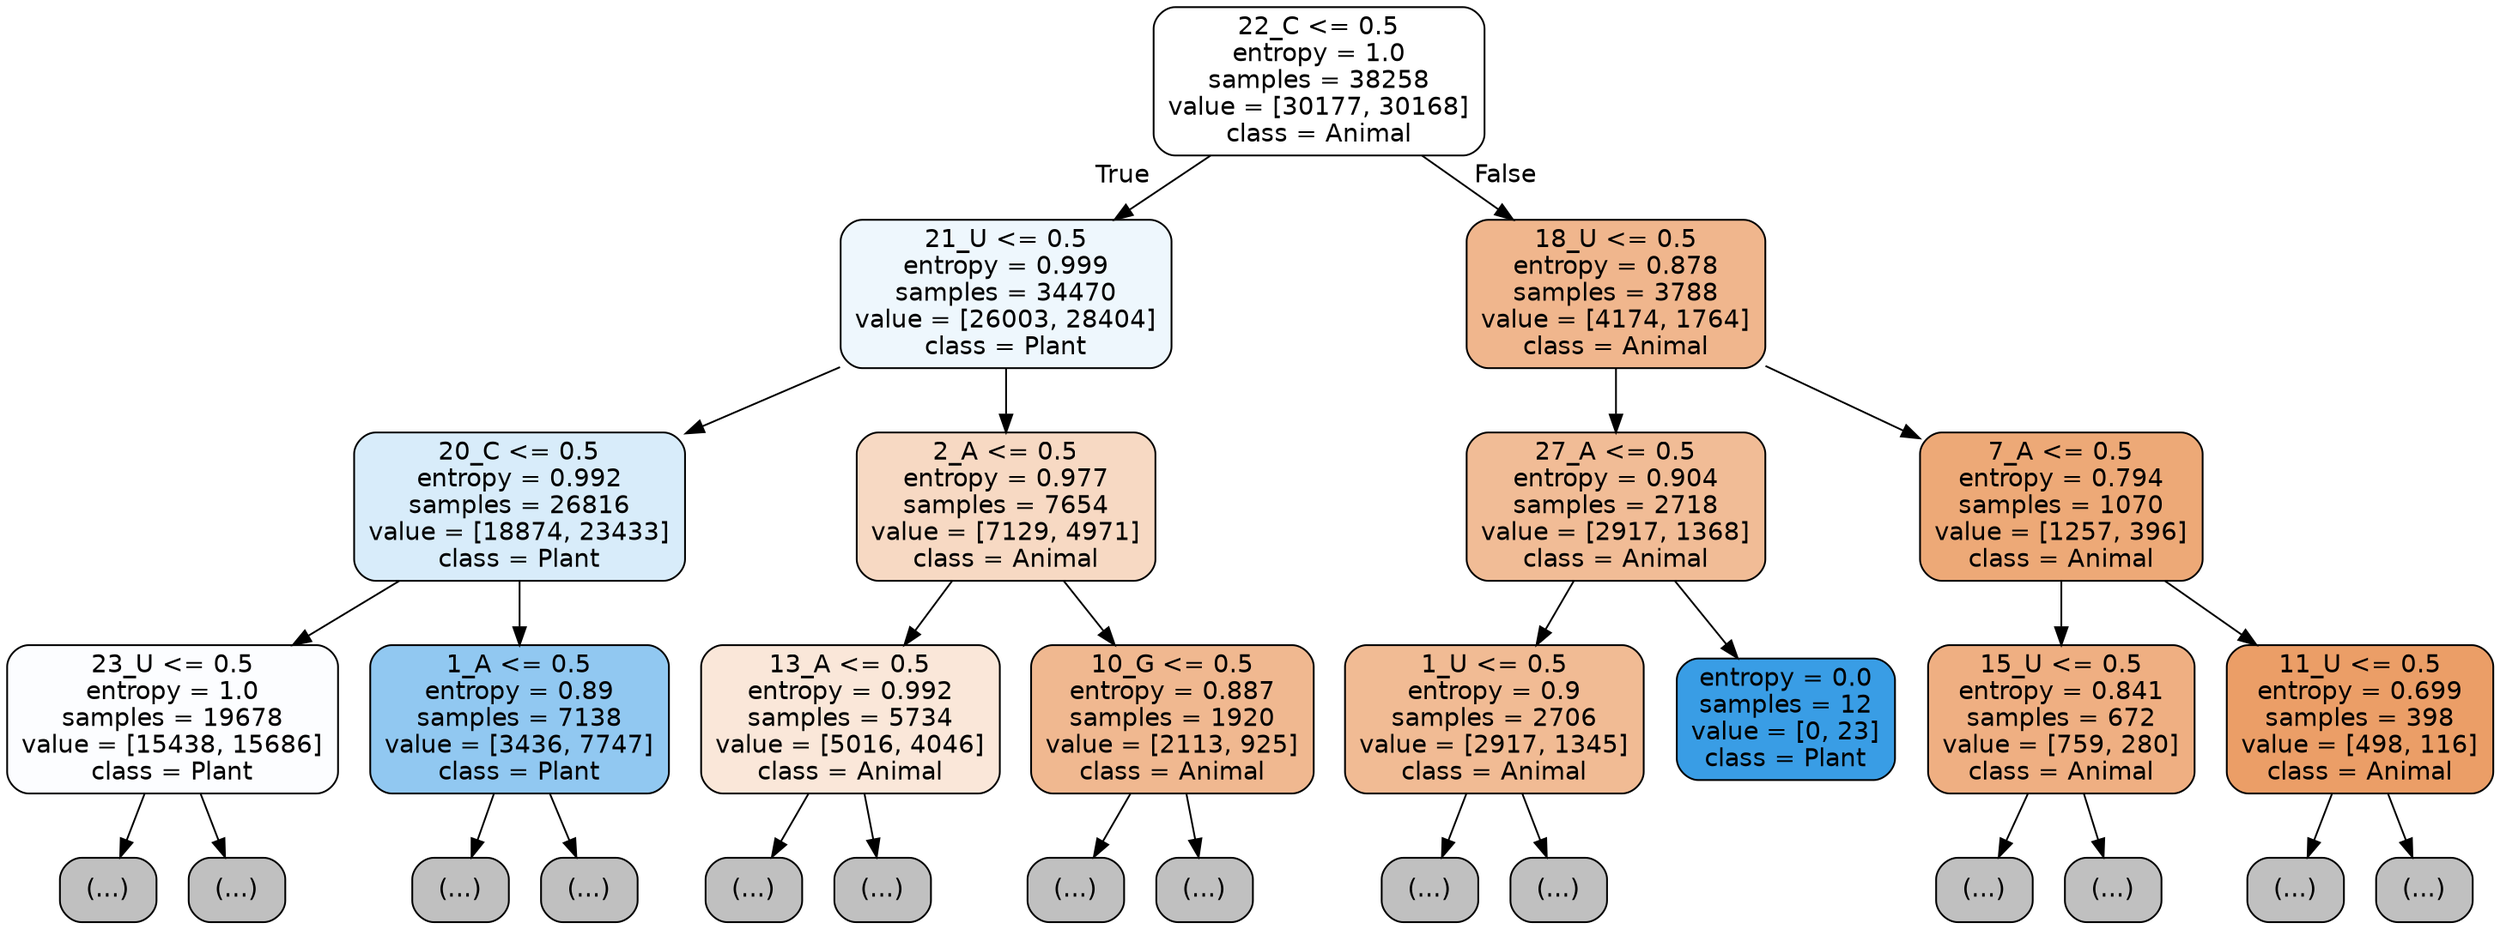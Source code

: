 digraph Tree {
node [shape=box, style="filled, rounded", color="black", fontname="helvetica"] ;
edge [fontname="helvetica"] ;
0 [label="22_C <= 0.5\nentropy = 1.0\nsamples = 38258\nvalue = [30177, 30168]\nclass = Animal", fillcolor="#ffffff"] ;
1 [label="21_U <= 0.5\nentropy = 0.999\nsamples = 34470\nvalue = [26003, 28404]\nclass = Plant", fillcolor="#eef7fd"] ;
0 -> 1 [labeldistance=2.5, labelangle=45, headlabel="True"] ;
2 [label="20_C <= 0.5\nentropy = 0.992\nsamples = 26816\nvalue = [18874, 23433]\nclass = Plant", fillcolor="#d8ecfa"] ;
1 -> 2 ;
3 [label="23_U <= 0.5\nentropy = 1.0\nsamples = 19678\nvalue = [15438, 15686]\nclass = Plant", fillcolor="#fcfdff"] ;
2 -> 3 ;
4 [label="(...)", fillcolor="#C0C0C0"] ;
3 -> 4 ;
8881 [label="(...)", fillcolor="#C0C0C0"] ;
3 -> 8881 ;
9210 [label="1_A <= 0.5\nentropy = 0.89\nsamples = 7138\nvalue = [3436, 7747]\nclass = Plant", fillcolor="#91c8f1"] ;
2 -> 9210 ;
9211 [label="(...)", fillcolor="#C0C0C0"] ;
9210 -> 9211 ;
11370 [label="(...)", fillcolor="#C0C0C0"] ;
9210 -> 11370 ;
11979 [label="2_A <= 0.5\nentropy = 0.977\nsamples = 7654\nvalue = [7129, 4971]\nclass = Animal", fillcolor="#f7d9c3"] ;
1 -> 11979 ;
11980 [label="13_A <= 0.5\nentropy = 0.992\nsamples = 5734\nvalue = [5016, 4046]\nclass = Animal", fillcolor="#fae7d9"] ;
11979 -> 11980 ;
11981 [label="(...)", fillcolor="#C0C0C0"] ;
11980 -> 11981 ;
13924 [label="(...)", fillcolor="#C0C0C0"] ;
11980 -> 13924 ;
14503 [label="10_G <= 0.5\nentropy = 0.887\nsamples = 1920\nvalue = [2113, 925]\nclass = Animal", fillcolor="#f0b890"] ;
11979 -> 14503 ;
14504 [label="(...)", fillcolor="#C0C0C0"] ;
14503 -> 14504 ;
15113 [label="(...)", fillcolor="#C0C0C0"] ;
14503 -> 15113 ;
15320 [label="18_U <= 0.5\nentropy = 0.878\nsamples = 3788\nvalue = [4174, 1764]\nclass = Animal", fillcolor="#f0b68d"] ;
0 -> 15320 [labeldistance=2.5, labelangle=-45, headlabel="False"] ;
15321 [label="27_A <= 0.5\nentropy = 0.904\nsamples = 2718\nvalue = [2917, 1368]\nclass = Animal", fillcolor="#f1bc96"] ;
15320 -> 15321 ;
15322 [label="1_U <= 0.5\nentropy = 0.9\nsamples = 2706\nvalue = [2917, 1345]\nclass = Animal", fillcolor="#f1bb94"] ;
15321 -> 15322 ;
15323 [label="(...)", fillcolor="#C0C0C0"] ;
15322 -> 15323 ;
15984 [label="(...)", fillcolor="#C0C0C0"] ;
15322 -> 15984 ;
16625 [label="entropy = 0.0\nsamples = 12\nvalue = [0, 23]\nclass = Plant", fillcolor="#399de5"] ;
15321 -> 16625 ;
16626 [label="7_A <= 0.5\nentropy = 0.794\nsamples = 1070\nvalue = [1257, 396]\nclass = Animal", fillcolor="#eda977"] ;
15320 -> 16626 ;
16627 [label="15_U <= 0.5\nentropy = 0.841\nsamples = 672\nvalue = [759, 280]\nclass = Animal", fillcolor="#efaf82"] ;
16626 -> 16627 ;
16628 [label="(...)", fillcolor="#C0C0C0"] ;
16627 -> 16628 ;
16919 [label="(...)", fillcolor="#C0C0C0"] ;
16627 -> 16919 ;
17006 [label="11_U <= 0.5\nentropy = 0.699\nsamples = 398\nvalue = [498, 116]\nclass = Animal", fillcolor="#eb9e67"] ;
16626 -> 17006 ;
17007 [label="(...)", fillcolor="#C0C0C0"] ;
17006 -> 17007 ;
17124 [label="(...)", fillcolor="#C0C0C0"] ;
17006 -> 17124 ;
}